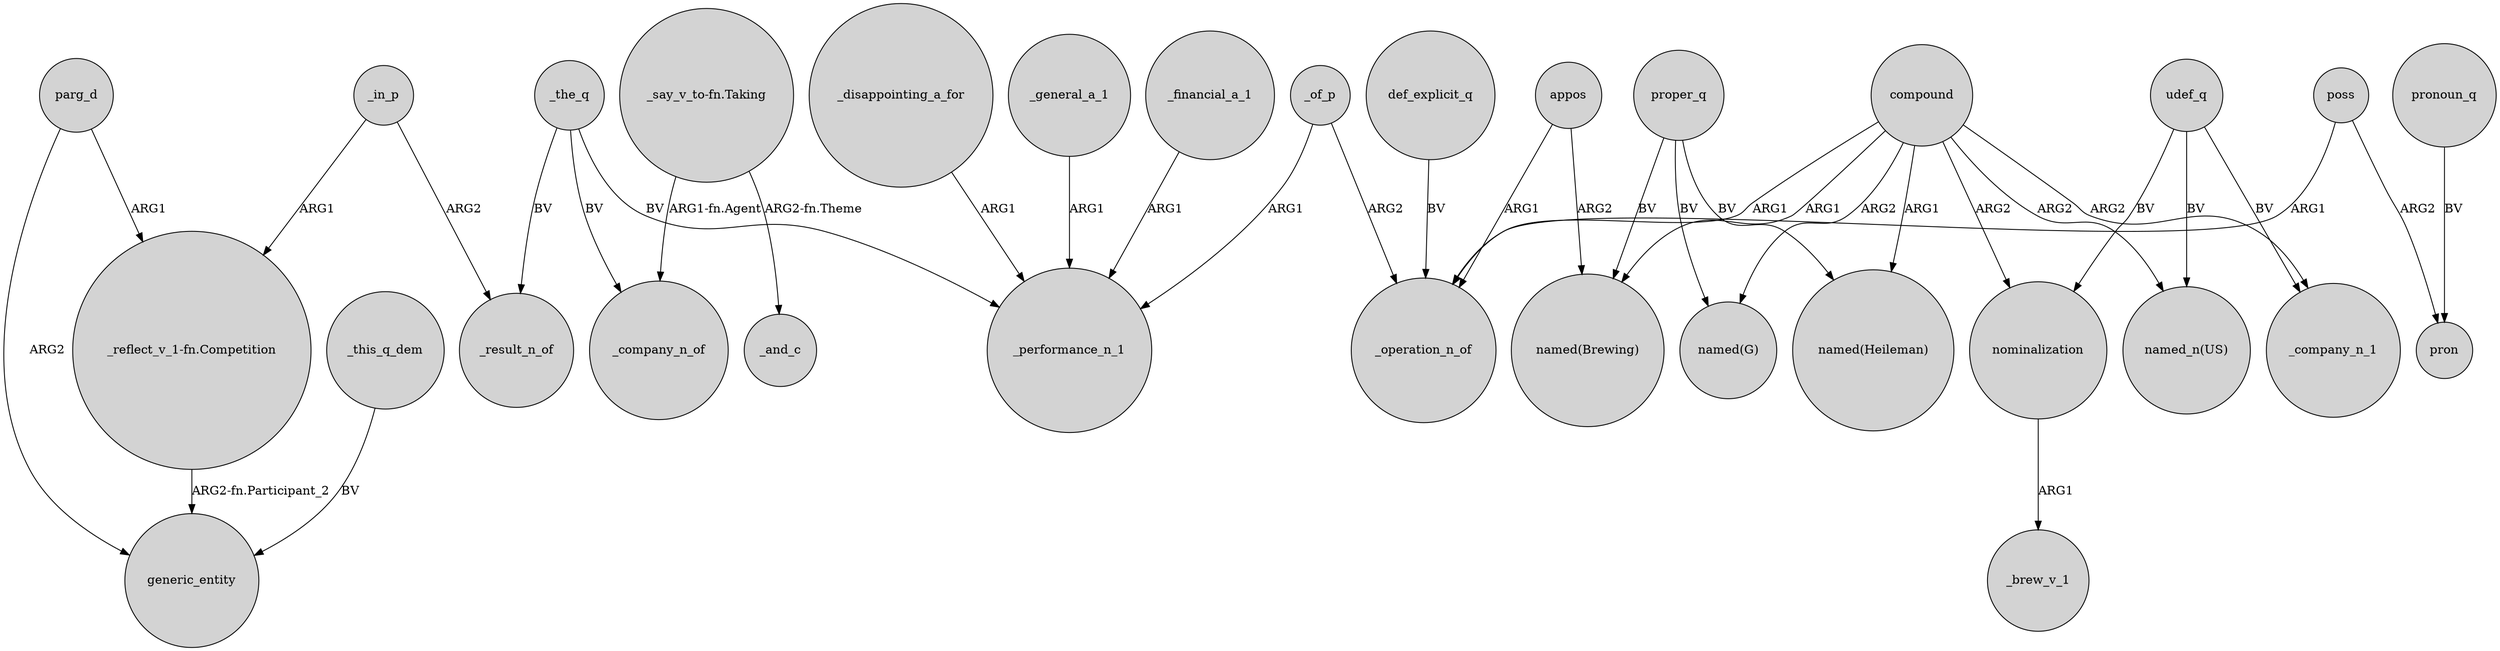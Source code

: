 digraph {
	node [shape=circle style=filled]
	parg_d -> "_reflect_v_1-fn.Competition" [label=ARG1]
	compound -> "named(G)" [label=ARG2]
	compound -> _company_n_1 [label=ARG2]
	"_say_v_to-fn.Taking" -> _and_c [label="ARG2-fn.Theme"]
	udef_q -> _company_n_1 [label=BV]
	udef_q -> nominalization [label=BV]
	poss -> _operation_n_of [label=ARG1]
	"_say_v_to-fn.Taking" -> _company_n_of [label="ARG1-fn.Agent"]
	_of_p -> _operation_n_of [label=ARG2]
	compound -> _operation_n_of [label=ARG1]
	proper_q -> "named(Heileman)" [label=BV]
	_the_q -> _performance_n_1 [label=BV]
	"_reflect_v_1-fn.Competition" -> generic_entity [label="ARG2-fn.Participant_2"]
	compound -> nominalization [label=ARG2]
	_in_p -> _result_n_of [label=ARG2]
	nominalization -> _brew_v_1 [label=ARG1]
	pronoun_q -> pron [label=BV]
	poss -> pron [label=ARG2]
	_this_q_dem -> generic_entity [label=BV]
	proper_q -> "named(Brewing)" [label=BV]
	_the_q -> _result_n_of [label=BV]
	compound -> "named(Heileman)" [label=ARG1]
	_financial_a_1 -> _performance_n_1 [label=ARG1]
	_disappointing_a_for -> _performance_n_1 [label=ARG1]
	_in_p -> "_reflect_v_1-fn.Competition" [label=ARG1]
	appos -> _operation_n_of [label=ARG1]
	_general_a_1 -> _performance_n_1 [label=ARG1]
	def_explicit_q -> _operation_n_of [label=BV]
	_of_p -> _performance_n_1 [label=ARG1]
	proper_q -> "named(G)" [label=BV]
	appos -> "named(Brewing)" [label=ARG2]
	compound -> "named_n(US)" [label=ARG2]
	_the_q -> _company_n_of [label=BV]
	udef_q -> "named_n(US)" [label=BV]
	compound -> "named(Brewing)" [label=ARG1]
	parg_d -> generic_entity [label=ARG2]
}
